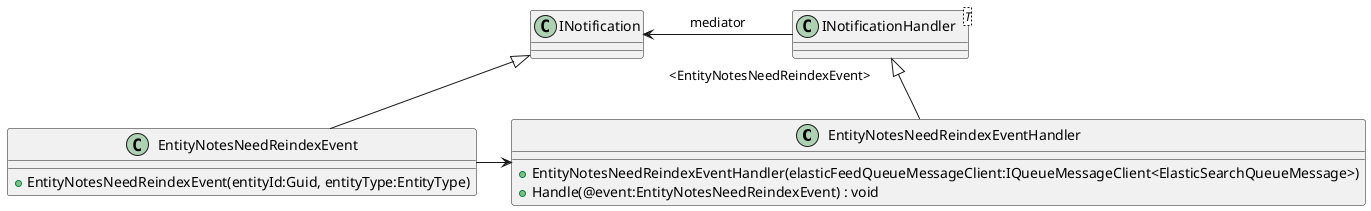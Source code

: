 @startuml ReIndex Note Event

class EntityNotesNeedReindexEventHandler {
    + EntityNotesNeedReindexEventHandler(elasticFeedQueueMessageClient:IQueueMessageClient<ElasticSearchQueueMessage>)
    + Handle(@event:EntityNotesNeedReindexEvent) : void
}
class "INotificationHandler"<T> {
}
"INotificationHandler" "<EntityNotesNeedReindexEvent>" <|-- EntityNotesNeedReindexEventHandler

class EntityNotesNeedReindexEvent {
    + EntityNotesNeedReindexEvent(entityId:Guid, entityType:EntityType)
}
INotification <|-- EntityNotesNeedReindexEvent
'EntityNotesNeedReindexEvent --> "Id" Guid
'EntityNotesNeedReindexEvent --> "EntityType" EntityType

INotification <- INotificationHandler : mediator
EntityNotesNeedReindexEvent -> EntityNotesNeedReindexEventHandler


@enduml